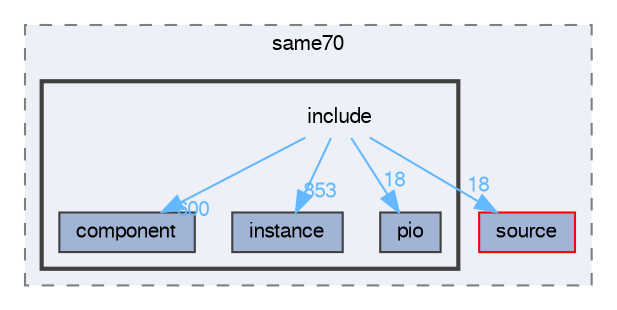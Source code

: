 digraph "include"
{
 // LATEX_PDF_SIZE
  bgcolor="transparent";
  edge [fontname=FreeSans,fontsize=10,labelfontname=FreeSans,labelfontsize=10];
  node [fontname=FreeSans,fontsize=10,shape=box,height=0.2,width=0.4];
  compound=true
  subgraph clusterdir_ce31852ed2135ff3a989ef6e2cbff7f5 {
    graph [ bgcolor="#edf0f7", pencolor="grey50", label="same70", fontname=FreeSans,fontsize=10 style="filled,dashed", URL="dir_ce31852ed2135ff3a989ef6e2cbff7f5.html",tooltip=""]
  dir_a883430c14b304297c27886762016e13 [label="source", fillcolor="#a2b4d6", color="red", style="filled", URL="dir_a883430c14b304297c27886762016e13.html",tooltip=""];
  subgraph clusterdir_aa47084d0f13b69a05b7aeca4035fbf6 {
    graph [ bgcolor="#edf0f7", pencolor="grey25", label="", fontname=FreeSans,fontsize=10 style="filled,bold", URL="dir_aa47084d0f13b69a05b7aeca4035fbf6.html",tooltip=""]
    dir_aa47084d0f13b69a05b7aeca4035fbf6 [shape=plaintext, label="include"];
  dir_4f3393c793fa0c7bbb111015866fc9aa [label="component", fillcolor="#a2b4d6", color="grey25", style="filled", URL="dir_4f3393c793fa0c7bbb111015866fc9aa.html",tooltip=""];
  dir_911de5c7f45415a4c7c31e5b481e7fa8 [label="instance", fillcolor="#a2b4d6", color="grey25", style="filled", URL="dir_911de5c7f45415a4c7c31e5b481e7fa8.html",tooltip=""];
  dir_692bd65fd53cad159d15d1f4d3958270 [label="pio", fillcolor="#a2b4d6", color="grey25", style="filled", URL="dir_692bd65fd53cad159d15d1f4d3958270.html",tooltip=""];
  }
  }
  dir_aa47084d0f13b69a05b7aeca4035fbf6->dir_4f3393c793fa0c7bbb111015866fc9aa [headlabel="600", labeldistance=1.5 headhref="dir_000028_000008.html" color="steelblue1" fontcolor="steelblue1"];
  dir_aa47084d0f13b69a05b7aeca4035fbf6->dir_692bd65fd53cad159d15d1f4d3958270 [headlabel="18", labeldistance=1.5 headhref="dir_000028_000034.html" color="steelblue1" fontcolor="steelblue1"];
  dir_aa47084d0f13b69a05b7aeca4035fbf6->dir_911de5c7f45415a4c7c31e5b481e7fa8 [headlabel="853", labeldistance=1.5 headhref="dir_000028_000029.html" color="steelblue1" fontcolor="steelblue1"];
  dir_aa47084d0f13b69a05b7aeca4035fbf6->dir_a883430c14b304297c27886762016e13 [headlabel="18", labeldistance=1.5 headhref="dir_000028_000057.html" color="steelblue1" fontcolor="steelblue1"];
}
